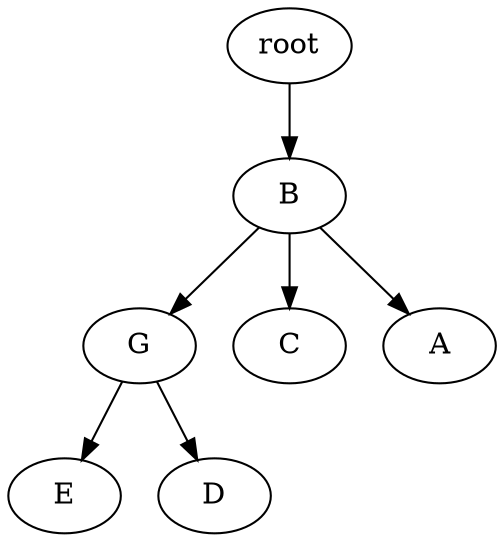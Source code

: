digraph G {
	0 [label=root]
	1 [label=B]
	0 -> 1
	2 [label=G]
	1 -> 2
	3 [label=C]
	1 -> 3
	4 [label=A]
	1 -> 4
	5 [label=E]
	2 -> 5
	6 [label=D]
	2 -> 6
}
